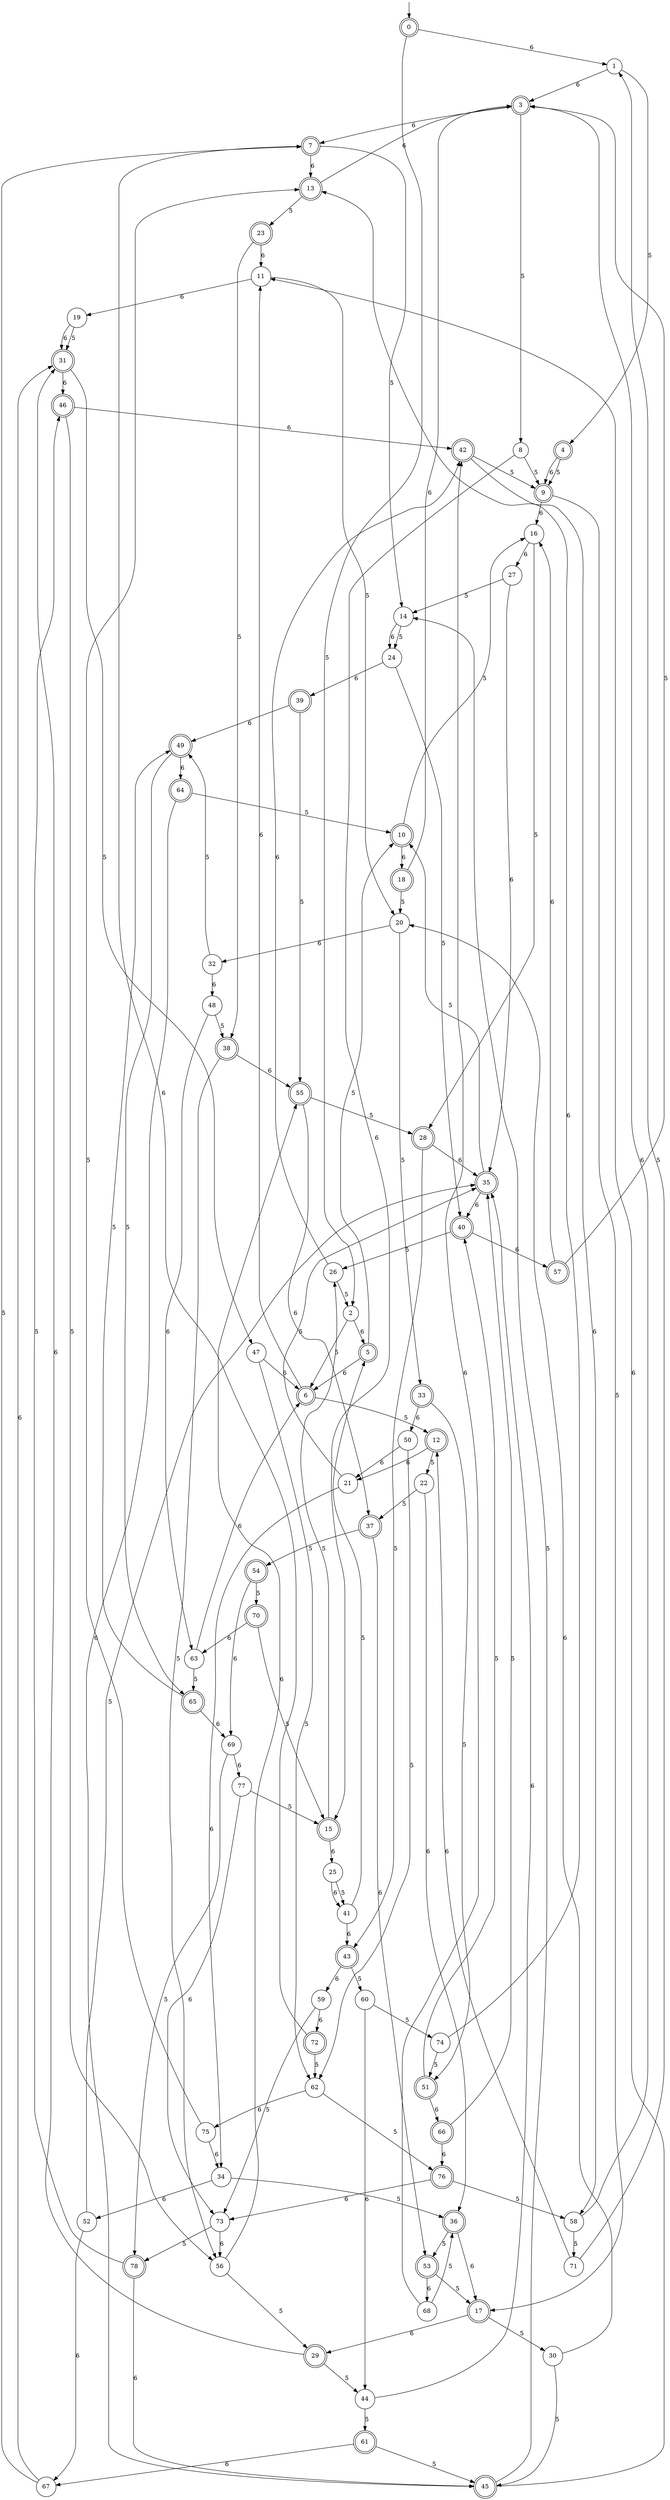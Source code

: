 digraph g {

	s0 [shape="doublecircle" label="0"];
	s1 [shape="circle" label="1"];
	s2 [shape="circle" label="2"];
	s3 [shape="doublecircle" label="3"];
	s4 [shape="doublecircle" label="4"];
	s5 [shape="doublecircle" label="5"];
	s6 [shape="doublecircle" label="6"];
	s7 [shape="doublecircle" label="7"];
	s8 [shape="circle" label="8"];
	s9 [shape="doublecircle" label="9"];
	s10 [shape="doublecircle" label="10"];
	s11 [shape="circle" label="11"];
	s12 [shape="doublecircle" label="12"];
	s13 [shape="doublecircle" label="13"];
	s14 [shape="circle" label="14"];
	s15 [shape="doublecircle" label="15"];
	s16 [shape="circle" label="16"];
	s17 [shape="doublecircle" label="17"];
	s18 [shape="doublecircle" label="18"];
	s19 [shape="circle" label="19"];
	s20 [shape="circle" label="20"];
	s21 [shape="circle" label="21"];
	s22 [shape="circle" label="22"];
	s23 [shape="doublecircle" label="23"];
	s24 [shape="circle" label="24"];
	s25 [shape="circle" label="25"];
	s26 [shape="circle" label="26"];
	s27 [shape="circle" label="27"];
	s28 [shape="doublecircle" label="28"];
	s29 [shape="doublecircle" label="29"];
	s30 [shape="circle" label="30"];
	s31 [shape="doublecircle" label="31"];
	s32 [shape="circle" label="32"];
	s33 [shape="doublecircle" label="33"];
	s34 [shape="circle" label="34"];
	s35 [shape="doublecircle" label="35"];
	s36 [shape="doublecircle" label="36"];
	s37 [shape="doublecircle" label="37"];
	s38 [shape="doublecircle" label="38"];
	s39 [shape="doublecircle" label="39"];
	s40 [shape="doublecircle" label="40"];
	s41 [shape="circle" label="41"];
	s42 [shape="doublecircle" label="42"];
	s43 [shape="doublecircle" label="43"];
	s44 [shape="circle" label="44"];
	s45 [shape="doublecircle" label="45"];
	s46 [shape="doublecircle" label="46"];
	s47 [shape="circle" label="47"];
	s48 [shape="circle" label="48"];
	s49 [shape="doublecircle" label="49"];
	s50 [shape="circle" label="50"];
	s51 [shape="doublecircle" label="51"];
	s52 [shape="circle" label="52"];
	s53 [shape="doublecircle" label="53"];
	s54 [shape="doublecircle" label="54"];
	s55 [shape="doublecircle" label="55"];
	s56 [shape="circle" label="56"];
	s57 [shape="doublecircle" label="57"];
	s58 [shape="circle" label="58"];
	s59 [shape="circle" label="59"];
	s60 [shape="circle" label="60"];
	s61 [shape="doublecircle" label="61"];
	s62 [shape="circle" label="62"];
	s63 [shape="circle" label="63"];
	s64 [shape="doublecircle" label="64"];
	s65 [shape="doublecircle" label="65"];
	s66 [shape="doublecircle" label="66"];
	s67 [shape="circle" label="67"];
	s68 [shape="circle" label="68"];
	s69 [shape="circle" label="69"];
	s70 [shape="doublecircle" label="70"];
	s71 [shape="circle" label="71"];
	s72 [shape="doublecircle" label="72"];
	s73 [shape="circle" label="73"];
	s74 [shape="circle" label="74"];
	s75 [shape="circle" label="75"];
	s76 [shape="doublecircle" label="76"];
	s77 [shape="circle" label="77"];
	s78 [shape="doublecircle" label="78"];
	s0 -> s1 [label="6"];
	s0 -> s2 [label="5"];
	s1 -> s3 [label="6"];
	s1 -> s4 [label="5"];
	s2 -> s5 [label="6"];
	s2 -> s6 [label="5"];
	s3 -> s7 [label="6"];
	s3 -> s8 [label="5"];
	s4 -> s9 [label="6"];
	s4 -> s9 [label="5"];
	s5 -> s6 [label="6"];
	s5 -> s10 [label="5"];
	s6 -> s11 [label="6"];
	s6 -> s12 [label="5"];
	s7 -> s13 [label="6"];
	s7 -> s14 [label="5"];
	s8 -> s15 [label="6"];
	s8 -> s9 [label="5"];
	s9 -> s16 [label="6"];
	s9 -> s17 [label="5"];
	s10 -> s18 [label="6"];
	s10 -> s16 [label="5"];
	s11 -> s19 [label="6"];
	s11 -> s20 [label="5"];
	s12 -> s21 [label="6"];
	s12 -> s22 [label="5"];
	s13 -> s3 [label="6"];
	s13 -> s23 [label="5"];
	s14 -> s24 [label="6"];
	s14 -> s24 [label="5"];
	s15 -> s25 [label="6"];
	s15 -> s26 [label="5"];
	s16 -> s27 [label="6"];
	s16 -> s28 [label="5"];
	s17 -> s29 [label="6"];
	s17 -> s30 [label="5"];
	s18 -> s3 [label="6"];
	s18 -> s20 [label="5"];
	s19 -> s31 [label="6"];
	s19 -> s31 [label="5"];
	s20 -> s32 [label="6"];
	s20 -> s33 [label="5"];
	s21 -> s34 [label="6"];
	s21 -> s35 [label="5"];
	s22 -> s36 [label="6"];
	s22 -> s37 [label="5"];
	s23 -> s11 [label="6"];
	s23 -> s38 [label="5"];
	s24 -> s39 [label="6"];
	s24 -> s40 [label="5"];
	s25 -> s41 [label="6"];
	s25 -> s41 [label="5"];
	s26 -> s42 [label="6"];
	s26 -> s2 [label="5"];
	s27 -> s35 [label="6"];
	s27 -> s14 [label="5"];
	s28 -> s35 [label="6"];
	s28 -> s43 [label="5"];
	s29 -> s31 [label="6"];
	s29 -> s44 [label="5"];
	s30 -> s20 [label="6"];
	s30 -> s45 [label="5"];
	s31 -> s46 [label="6"];
	s31 -> s47 [label="5"];
	s32 -> s48 [label="6"];
	s32 -> s49 [label="5"];
	s33 -> s50 [label="6"];
	s33 -> s51 [label="5"];
	s34 -> s52 [label="6"];
	s34 -> s36 [label="5"];
	s35 -> s40 [label="6"];
	s35 -> s10 [label="5"];
	s36 -> s17 [label="6"];
	s36 -> s53 [label="5"];
	s37 -> s53 [label="6"];
	s37 -> s54 [label="5"];
	s38 -> s55 [label="6"];
	s38 -> s56 [label="5"];
	s39 -> s49 [label="6"];
	s39 -> s55 [label="5"];
	s40 -> s57 [label="6"];
	s40 -> s26 [label="5"];
	s41 -> s43 [label="6"];
	s41 -> s5 [label="5"];
	s42 -> s58 [label="6"];
	s42 -> s9 [label="5"];
	s43 -> s59 [label="6"];
	s43 -> s60 [label="5"];
	s44 -> s35 [label="6"];
	s44 -> s61 [label="5"];
	s45 -> s11 [label="6"];
	s45 -> s14 [label="5"];
	s46 -> s42 [label="6"];
	s46 -> s56 [label="5"];
	s47 -> s6 [label="6"];
	s47 -> s62 [label="5"];
	s48 -> s63 [label="6"];
	s48 -> s38 [label="5"];
	s49 -> s64 [label="6"];
	s49 -> s65 [label="5"];
	s50 -> s21 [label="6"];
	s50 -> s62 [label="5"];
	s51 -> s66 [label="6"];
	s51 -> s40 [label="5"];
	s52 -> s67 [label="6"];
	s52 -> s35 [label="5"];
	s53 -> s68 [label="6"];
	s53 -> s17 [label="5"];
	s54 -> s69 [label="6"];
	s54 -> s70 [label="5"];
	s55 -> s37 [label="6"];
	s55 -> s28 [label="5"];
	s56 -> s55 [label="6"];
	s56 -> s29 [label="5"];
	s57 -> s16 [label="6"];
	s57 -> s3 [label="5"];
	s58 -> s3 [label="6"];
	s58 -> s71 [label="5"];
	s59 -> s72 [label="6"];
	s59 -> s73 [label="5"];
	s60 -> s44 [label="6"];
	s60 -> s74 [label="5"];
	s61 -> s67 [label="6"];
	s61 -> s45 [label="5"];
	s62 -> s75 [label="6"];
	s62 -> s76 [label="5"];
	s63 -> s6 [label="6"];
	s63 -> s65 [label="5"];
	s64 -> s45 [label="6"];
	s64 -> s10 [label="5"];
	s65 -> s69 [label="6"];
	s65 -> s49 [label="5"];
	s66 -> s76 [label="6"];
	s66 -> s35 [label="5"];
	s67 -> s31 [label="6"];
	s67 -> s7 [label="5"];
	s68 -> s42 [label="6"];
	s68 -> s36 [label="5"];
	s69 -> s77 [label="6"];
	s69 -> s78 [label="5"];
	s70 -> s63 [label="6"];
	s70 -> s15 [label="5"];
	s71 -> s12 [label="6"];
	s71 -> s1 [label="5"];
	s72 -> s7 [label="6"];
	s72 -> s62 [label="5"];
	s73 -> s56 [label="6"];
	s73 -> s78 [label="5"];
	s74 -> s13 [label="6"];
	s74 -> s51 [label="5"];
	s75 -> s34 [label="6"];
	s75 -> s13 [label="5"];
	s76 -> s73 [label="6"];
	s76 -> s58 [label="5"];
	s77 -> s73 [label="6"];
	s77 -> s15 [label="5"];
	s78 -> s45 [label="6"];
	s78 -> s46 [label="5"];

__start0 [label="" shape="none" width="0" height="0"];
__start0 -> s0;

}
